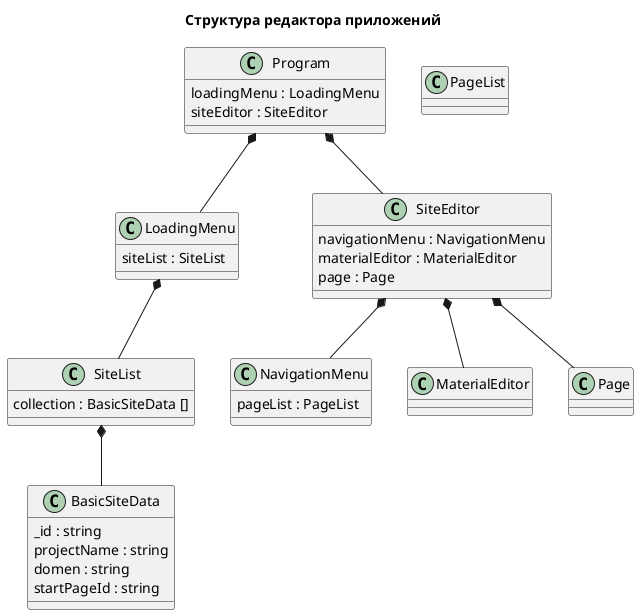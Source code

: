 @startuml
title Структура редактора приложений


class "Program" as Program{  
    loadingMenu : LoadingMenu
    siteEditor : SiteEditor
}
Program *-- LoadingMenu
Program *-- SiteEditor

class "LoadingMenu" as LoadingMenu { 
    siteList : SiteList       
}
LoadingMenu *-- SiteList

class "SiteList" as SiteList{
    collection : BasicSiteData []   
}
SiteList *-- BasicSiteData

class "BasicSiteData" as BasicSiteData{
    _id : string   
    projectName : string   
    domen : string   
    startPageId : string   
}

class "SiteEditor" as SiteEditor{
        navigationMenu : NavigationMenu
        materialEditor : MaterialEditor
        page : Page
}
SiteEditor *-- NavigationMenu
SiteEditor *-- MaterialEditor
SiteEditor *-- Page

class "NavigationMenu" as NavigationMenu{ 
      pageList : PageList
}
class "PageList" as PageList{    
}
class "MaterialEditor" as MaterialEditor{    
}
class "Page" as Page{    
}


' interface "ICollection<T>" as ICollection {    
' collection: any
' add(element:T )
' remove( element: T)
' }
' interface "IData" as IData{    
'     setData() 
'     getData()
' }
' interface "IRender" as IRender{ 
'     render()  
' }

' ' Генератор модели
' class "ModelCreator" as ModelCreator{
'     element:MyReactElement
'     render(...children)
    
' }
' ' Базовый компонент
' class "MyBaseComponent" as MyBaseComponent{
'     element:MyReactElement
'     render(...children)
    
' }
' MyBaseComponent *-l- MyReactElement
' ' Элемент
' class "MyReactElement" as MyReactElement{
'     _id:string
'     tag:string
'     props:MyObject  
'     setData( tag:string , props: MyObject )
'     getData()
    
' }
' MyReactElement *-l- MyObject
' MyReactElement .r.|> IData


' ' Объект
' class "MyObject" as MyObject{

'     collection:{ [ key: string ] :any }
'     add(  key: string , value :any )
'     remove(  key: string )   
'     setData( collection:{ [ key: string ] :any } )
'     getData() 
' }
' MyObject .l.|> IData
' MyObject .u.|> ICollection

' ' Инпут
' class "MyInput" as MyInput{  
'     type: string
'     setData( type: string )
'     getData()
'     render()
' }
' ' Кнопка
' class "MyButton" as MyButton{  
'     title: string
'     setData( title: string )
'     getData()
'     render()
' }
' ' Текст
' class "MyText" as MyText{  
'     text: string
'     setData( text: string )
'     getData()
'     render()
' }
' MyText .l.|> IData
' MyText ..|> IRender
' MyText --|> MyBaseComponent

' ' Переменная
' class "MyVariable" as MyVariable{   
'     key: MyText
'     value: MyText | MyArray
'     setData( name: MyText, value: MyText | MyArray )
'     getData()
'     render()
' }
' MyVariable *-- MyText
' MyVariable ..|> IData
' MyVariable ..|> IRender
' MyVariable --|> MyBaseComponent


' ' Массив
' class "MyArray" as MyArray{
' collection: { MyText | MyVariable | MyArray}[]
' add( element: MyText | MyVariable | MyArray)
' remove( element: MyText | MyVariable | MyArray)
' setData( array: { MyText | MyVariable | MyArray}[] )
' getData()
' render()
' }
' MyArray ..|> ICollection
' MyArray ..|> IData
' MyArray ..|> IRender
' MyArray o-- MyArray
' MyArray o-l- MyVariable
' MyArray o-- MyText
' MyArray --|> MyBaseComponent

@enduml